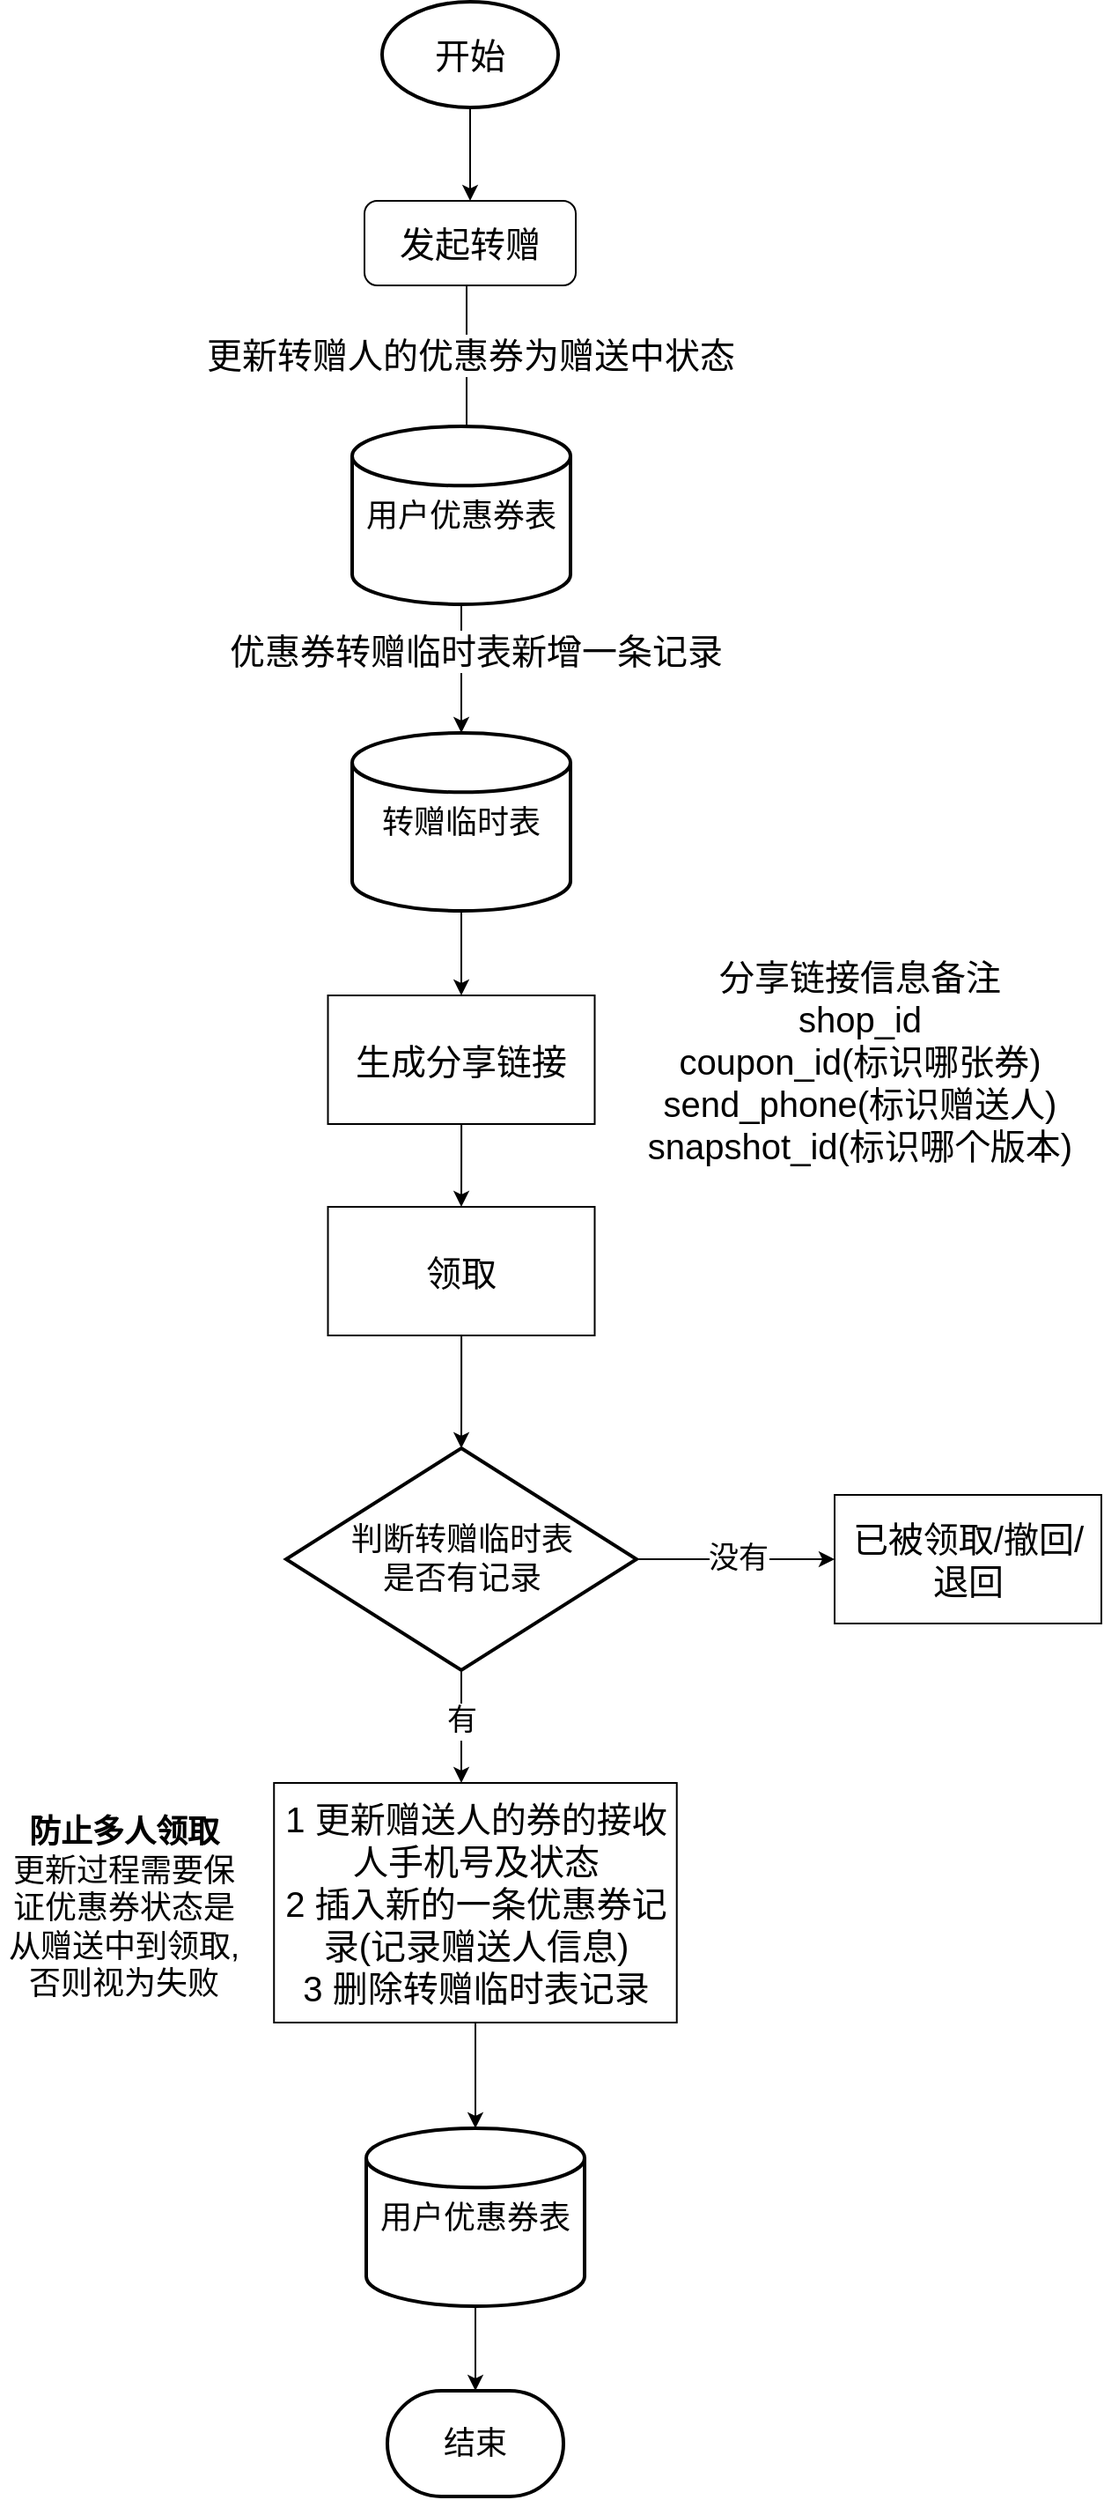 <mxfile version="21.1.9" type="github">
  <diagram id="C5RBs43oDa-KdzZeNtuy" name="Page-1">
    <mxGraphModel dx="1434" dy="708" grid="0" gridSize="10" guides="1" tooltips="1" connect="0" arrows="1" fold="1" page="1" pageScale="1" pageWidth="1200" pageHeight="1600" math="0" shadow="0">
      <root>
        <mxCell id="WIyWlLk6GJQsqaUBKTNV-0" />
        <mxCell id="WIyWlLk6GJQsqaUBKTNV-1" parent="WIyWlLk6GJQsqaUBKTNV-0" />
        <mxCell id="lb-UdrI12HoVChS3GGsR-3" style="edgeStyle=orthogonalEdgeStyle;rounded=1;orthogonalLoop=1;jettySize=auto;html=1;" edge="1" parent="WIyWlLk6GJQsqaUBKTNV-1" source="lb-UdrI12HoVChS3GGsR-1" target="lb-UdrI12HoVChS3GGsR-2">
          <mxGeometry relative="1" as="geometry" />
        </mxCell>
        <mxCell id="lb-UdrI12HoVChS3GGsR-1" value="开始" style="strokeWidth=2;html=1;shape=mxgraph.flowchart.start_1;whiteSpace=wrap;fontSize=20;rounded=1;" vertex="1" parent="WIyWlLk6GJQsqaUBKTNV-1">
          <mxGeometry x="345" y="65" width="100" height="60" as="geometry" />
        </mxCell>
        <mxCell id="lb-UdrI12HoVChS3GGsR-6" style="edgeStyle=orthogonalEdgeStyle;rounded=1;orthogonalLoop=1;jettySize=auto;html=1;entryX=0.5;entryY=0;entryDx=0;entryDy=0;entryPerimeter=0;" edge="1" parent="WIyWlLk6GJQsqaUBKTNV-1" source="lb-UdrI12HoVChS3GGsR-2" target="lb-UdrI12HoVChS3GGsR-5">
          <mxGeometry relative="1" as="geometry">
            <Array as="points">
              <mxPoint x="393" y="341" />
            </Array>
          </mxGeometry>
        </mxCell>
        <mxCell id="lb-UdrI12HoVChS3GGsR-7" value="更新转赠人的优惠券为赠送中状态" style="edgeLabel;html=1;align=center;verticalAlign=middle;resizable=0;points=[];fontSize=20;" vertex="1" connectable="0" parent="lb-UdrI12HoVChS3GGsR-6">
          <mxGeometry x="-0.521" y="1" relative="1" as="geometry">
            <mxPoint x="1" y="2" as="offset" />
          </mxGeometry>
        </mxCell>
        <mxCell id="lb-UdrI12HoVChS3GGsR-2" value="发起转赠" style="rounded=1;whiteSpace=wrap;html=1;fontSize=20;" vertex="1" parent="WIyWlLk6GJQsqaUBKTNV-1">
          <mxGeometry x="335" y="178" width="120" height="48" as="geometry" />
        </mxCell>
        <mxCell id="lb-UdrI12HoVChS3GGsR-20" style="edgeStyle=orthogonalEdgeStyle;rounded=1;orthogonalLoop=1;jettySize=auto;html=1;entryX=0.5;entryY=0;entryDx=0;entryDy=0;entryPerimeter=0;" edge="1" parent="WIyWlLk6GJQsqaUBKTNV-1" source="lb-UdrI12HoVChS3GGsR-5" target="lb-UdrI12HoVChS3GGsR-19">
          <mxGeometry relative="1" as="geometry" />
        </mxCell>
        <mxCell id="lb-UdrI12HoVChS3GGsR-5" value="用户优惠券表" style="strokeWidth=2;html=1;shape=mxgraph.flowchart.database;whiteSpace=wrap;rounded=1;fontSize=18;" vertex="1" parent="WIyWlLk6GJQsqaUBKTNV-1">
          <mxGeometry x="328" y="306" width="124" height="101" as="geometry" />
        </mxCell>
        <mxCell id="lb-UdrI12HoVChS3GGsR-14" style="edgeStyle=orthogonalEdgeStyle;rounded=1;orthogonalLoop=1;jettySize=auto;html=1;entryX=0.5;entryY=0;entryDx=0;entryDy=0;" edge="1" parent="WIyWlLk6GJQsqaUBKTNV-1" source="lb-UdrI12HoVChS3GGsR-8" target="lb-UdrI12HoVChS3GGsR-13">
          <mxGeometry relative="1" as="geometry" />
        </mxCell>
        <mxCell id="lb-UdrI12HoVChS3GGsR-8" value="生成分享链接" style="rounded=0;whiteSpace=wrap;html=1;fontSize=20;" vertex="1" parent="WIyWlLk6GJQsqaUBKTNV-1">
          <mxGeometry x="314.25" y="629" width="151.5" height="73" as="geometry" />
        </mxCell>
        <mxCell id="lb-UdrI12HoVChS3GGsR-11" value="分享链接信息备注&lt;br style=&quot;font-size: 20px;&quot;&gt;shop_id&lt;br style=&quot;font-size: 20px;&quot;&gt;coupon_id(标识哪张券)&lt;br style=&quot;font-size: 20px;&quot;&gt;send_phone(标识赠送人)&lt;br style=&quot;font-size: 20px;&quot;&gt;snapshot_id(标识哪个版本)" style="text;html=1;strokeColor=none;fillColor=none;align=center;verticalAlign=middle;whiteSpace=wrap;rounded=0;fontSize=20;" vertex="1" parent="WIyWlLk6GJQsqaUBKTNV-1">
          <mxGeometry x="489.5" y="602.5" width="253" height="126" as="geometry" />
        </mxCell>
        <mxCell id="lb-UdrI12HoVChS3GGsR-17" style="edgeStyle=orthogonalEdgeStyle;rounded=1;orthogonalLoop=1;jettySize=auto;html=1;entryX=0.5;entryY=0;entryDx=0;entryDy=0;entryPerimeter=0;" edge="1" parent="WIyWlLk6GJQsqaUBKTNV-1" source="lb-UdrI12HoVChS3GGsR-13">
          <mxGeometry relative="1" as="geometry">
            <mxPoint x="390" y="886" as="targetPoint" />
          </mxGeometry>
        </mxCell>
        <mxCell id="lb-UdrI12HoVChS3GGsR-13" value="领取" style="rounded=0;whiteSpace=wrap;html=1;fontSize=20;" vertex="1" parent="WIyWlLk6GJQsqaUBKTNV-1">
          <mxGeometry x="314.25" y="749" width="151.5" height="73" as="geometry" />
        </mxCell>
        <mxCell id="lb-UdrI12HoVChS3GGsR-25" style="edgeStyle=orthogonalEdgeStyle;rounded=1;orthogonalLoop=1;jettySize=auto;html=1;" edge="1" parent="WIyWlLk6GJQsqaUBKTNV-1" source="lb-UdrI12HoVChS3GGsR-16" target="lb-UdrI12HoVChS3GGsR-24">
          <mxGeometry relative="1" as="geometry" />
        </mxCell>
        <mxCell id="lb-UdrI12HoVChS3GGsR-26" value="没有" style="edgeLabel;html=1;align=center;verticalAlign=middle;resizable=0;points=[];fontSize=17;" vertex="1" connectable="0" parent="lb-UdrI12HoVChS3GGsR-25">
          <mxGeometry x="0.164" y="-1" relative="1" as="geometry">
            <mxPoint x="-8" y="-1" as="offset" />
          </mxGeometry>
        </mxCell>
        <mxCell id="lb-UdrI12HoVChS3GGsR-27" style="edgeStyle=orthogonalEdgeStyle;rounded=1;orthogonalLoop=1;jettySize=auto;html=1;entryX=0.5;entryY=0;entryDx=0;entryDy=0;" edge="1" parent="WIyWlLk6GJQsqaUBKTNV-1" source="lb-UdrI12HoVChS3GGsR-16">
          <mxGeometry relative="1" as="geometry">
            <mxPoint x="390" y="1076" as="targetPoint" />
          </mxGeometry>
        </mxCell>
        <mxCell id="lb-UdrI12HoVChS3GGsR-16" value="判断转赠临时表&lt;br style=&quot;font-size: 18px;&quot;&gt;是否有记录" style="strokeWidth=2;html=1;shape=mxgraph.flowchart.decision;whiteSpace=wrap;rounded=1;fontSize=18;" vertex="1" parent="WIyWlLk6GJQsqaUBKTNV-1">
          <mxGeometry x="290.5" y="886" width="199" height="126" as="geometry" />
        </mxCell>
        <mxCell id="lb-UdrI12HoVChS3GGsR-22" style="edgeStyle=orthogonalEdgeStyle;rounded=1;orthogonalLoop=1;jettySize=auto;html=1;entryX=0.5;entryY=0;entryDx=0;entryDy=0;" edge="1" parent="WIyWlLk6GJQsqaUBKTNV-1" source="lb-UdrI12HoVChS3GGsR-19" target="lb-UdrI12HoVChS3GGsR-8">
          <mxGeometry relative="1" as="geometry" />
        </mxCell>
        <mxCell id="lb-UdrI12HoVChS3GGsR-19" value="转赠临时表" style="strokeWidth=2;html=1;shape=mxgraph.flowchart.database;whiteSpace=wrap;rounded=1;fontSize=18;" vertex="1" parent="WIyWlLk6GJQsqaUBKTNV-1">
          <mxGeometry x="328" y="480" width="124" height="101" as="geometry" />
        </mxCell>
        <mxCell id="lb-UdrI12HoVChS3GGsR-21" value="优惠券转赠临时表新增一条记录" style="edgeLabel;html=1;align=center;verticalAlign=middle;resizable=0;points=[];fontSize=20;" vertex="1" connectable="0" parent="WIyWlLk6GJQsqaUBKTNV-1">
          <mxGeometry x="398" y="433" as="geometry" />
        </mxCell>
        <mxCell id="lb-UdrI12HoVChS3GGsR-24" value="已被领取/撤回/退回" style="rounded=0;whiteSpace=wrap;html=1;fontSize=20;" vertex="1" parent="WIyWlLk6GJQsqaUBKTNV-1">
          <mxGeometry x="602" y="912.5" width="151.5" height="73" as="geometry" />
        </mxCell>
        <mxCell id="lb-UdrI12HoVChS3GGsR-28" value="有" style="edgeLabel;html=1;align=center;verticalAlign=middle;resizable=0;points=[];fontSize=17;" vertex="1" connectable="0" parent="WIyWlLk6GJQsqaUBKTNV-1">
          <mxGeometry x="565.5" y="960" as="geometry">
            <mxPoint x="-176" y="81" as="offset" />
          </mxGeometry>
        </mxCell>
        <mxCell id="lb-UdrI12HoVChS3GGsR-37" style="edgeStyle=orthogonalEdgeStyle;rounded=1;orthogonalLoop=1;jettySize=auto;html=1;" edge="1" parent="WIyWlLk6GJQsqaUBKTNV-1" source="lb-UdrI12HoVChS3GGsR-33" target="lb-UdrI12HoVChS3GGsR-36">
          <mxGeometry relative="1" as="geometry" />
        </mxCell>
        <mxCell id="lb-UdrI12HoVChS3GGsR-33" value="1 更新赠送人的券的接收人手机号及状态&lt;br&gt;2 插入新的一条优惠券记录(记录赠送人信息)&lt;br&gt;3 删除转赠临时表记录" style="rounded=0;whiteSpace=wrap;html=1;fontSize=20;" vertex="1" parent="WIyWlLk6GJQsqaUBKTNV-1">
          <mxGeometry x="283.62" y="1076" width="228.75" height="136" as="geometry" />
        </mxCell>
        <mxCell id="lb-UdrI12HoVChS3GGsR-41" style="edgeStyle=orthogonalEdgeStyle;rounded=1;orthogonalLoop=1;jettySize=auto;html=1;entryX=0.5;entryY=0;entryDx=0;entryDy=0;entryPerimeter=0;" edge="1" parent="WIyWlLk6GJQsqaUBKTNV-1" source="lb-UdrI12HoVChS3GGsR-36" target="lb-UdrI12HoVChS3GGsR-40">
          <mxGeometry relative="1" as="geometry" />
        </mxCell>
        <mxCell id="lb-UdrI12HoVChS3GGsR-36" value="用户优惠券表" style="strokeWidth=2;html=1;shape=mxgraph.flowchart.database;whiteSpace=wrap;rounded=1;fontSize=18;" vertex="1" parent="WIyWlLk6GJQsqaUBKTNV-1">
          <mxGeometry x="336" y="1272" width="124" height="101" as="geometry" />
        </mxCell>
        <mxCell id="lb-UdrI12HoVChS3GGsR-40" value="结束" style="strokeWidth=2;html=1;shape=mxgraph.flowchart.terminator;whiteSpace=wrap;rounded=1;fontSize=18;" vertex="1" parent="WIyWlLk6GJQsqaUBKTNV-1">
          <mxGeometry x="348" y="1421" width="100" height="60" as="geometry" />
        </mxCell>
        <mxCell id="lb-UdrI12HoVChS3GGsR-42" value="&lt;font style=&quot;font-size: 18px;&quot;&gt;&lt;br&gt;&lt;br&gt;&lt;b&gt;防止多人领取&lt;/b&gt;&lt;br&gt;更新过程需要保证优惠券状态是从赠送中到领取,否则视为失败&lt;/font&gt;" style="text;html=1;strokeColor=none;fillColor=none;align=center;verticalAlign=middle;whiteSpace=wrap;rounded=0;" vertex="1" parent="WIyWlLk6GJQsqaUBKTNV-1">
          <mxGeometry x="128" y="1091" width="141" height="70" as="geometry" />
        </mxCell>
      </root>
    </mxGraphModel>
  </diagram>
</mxfile>
